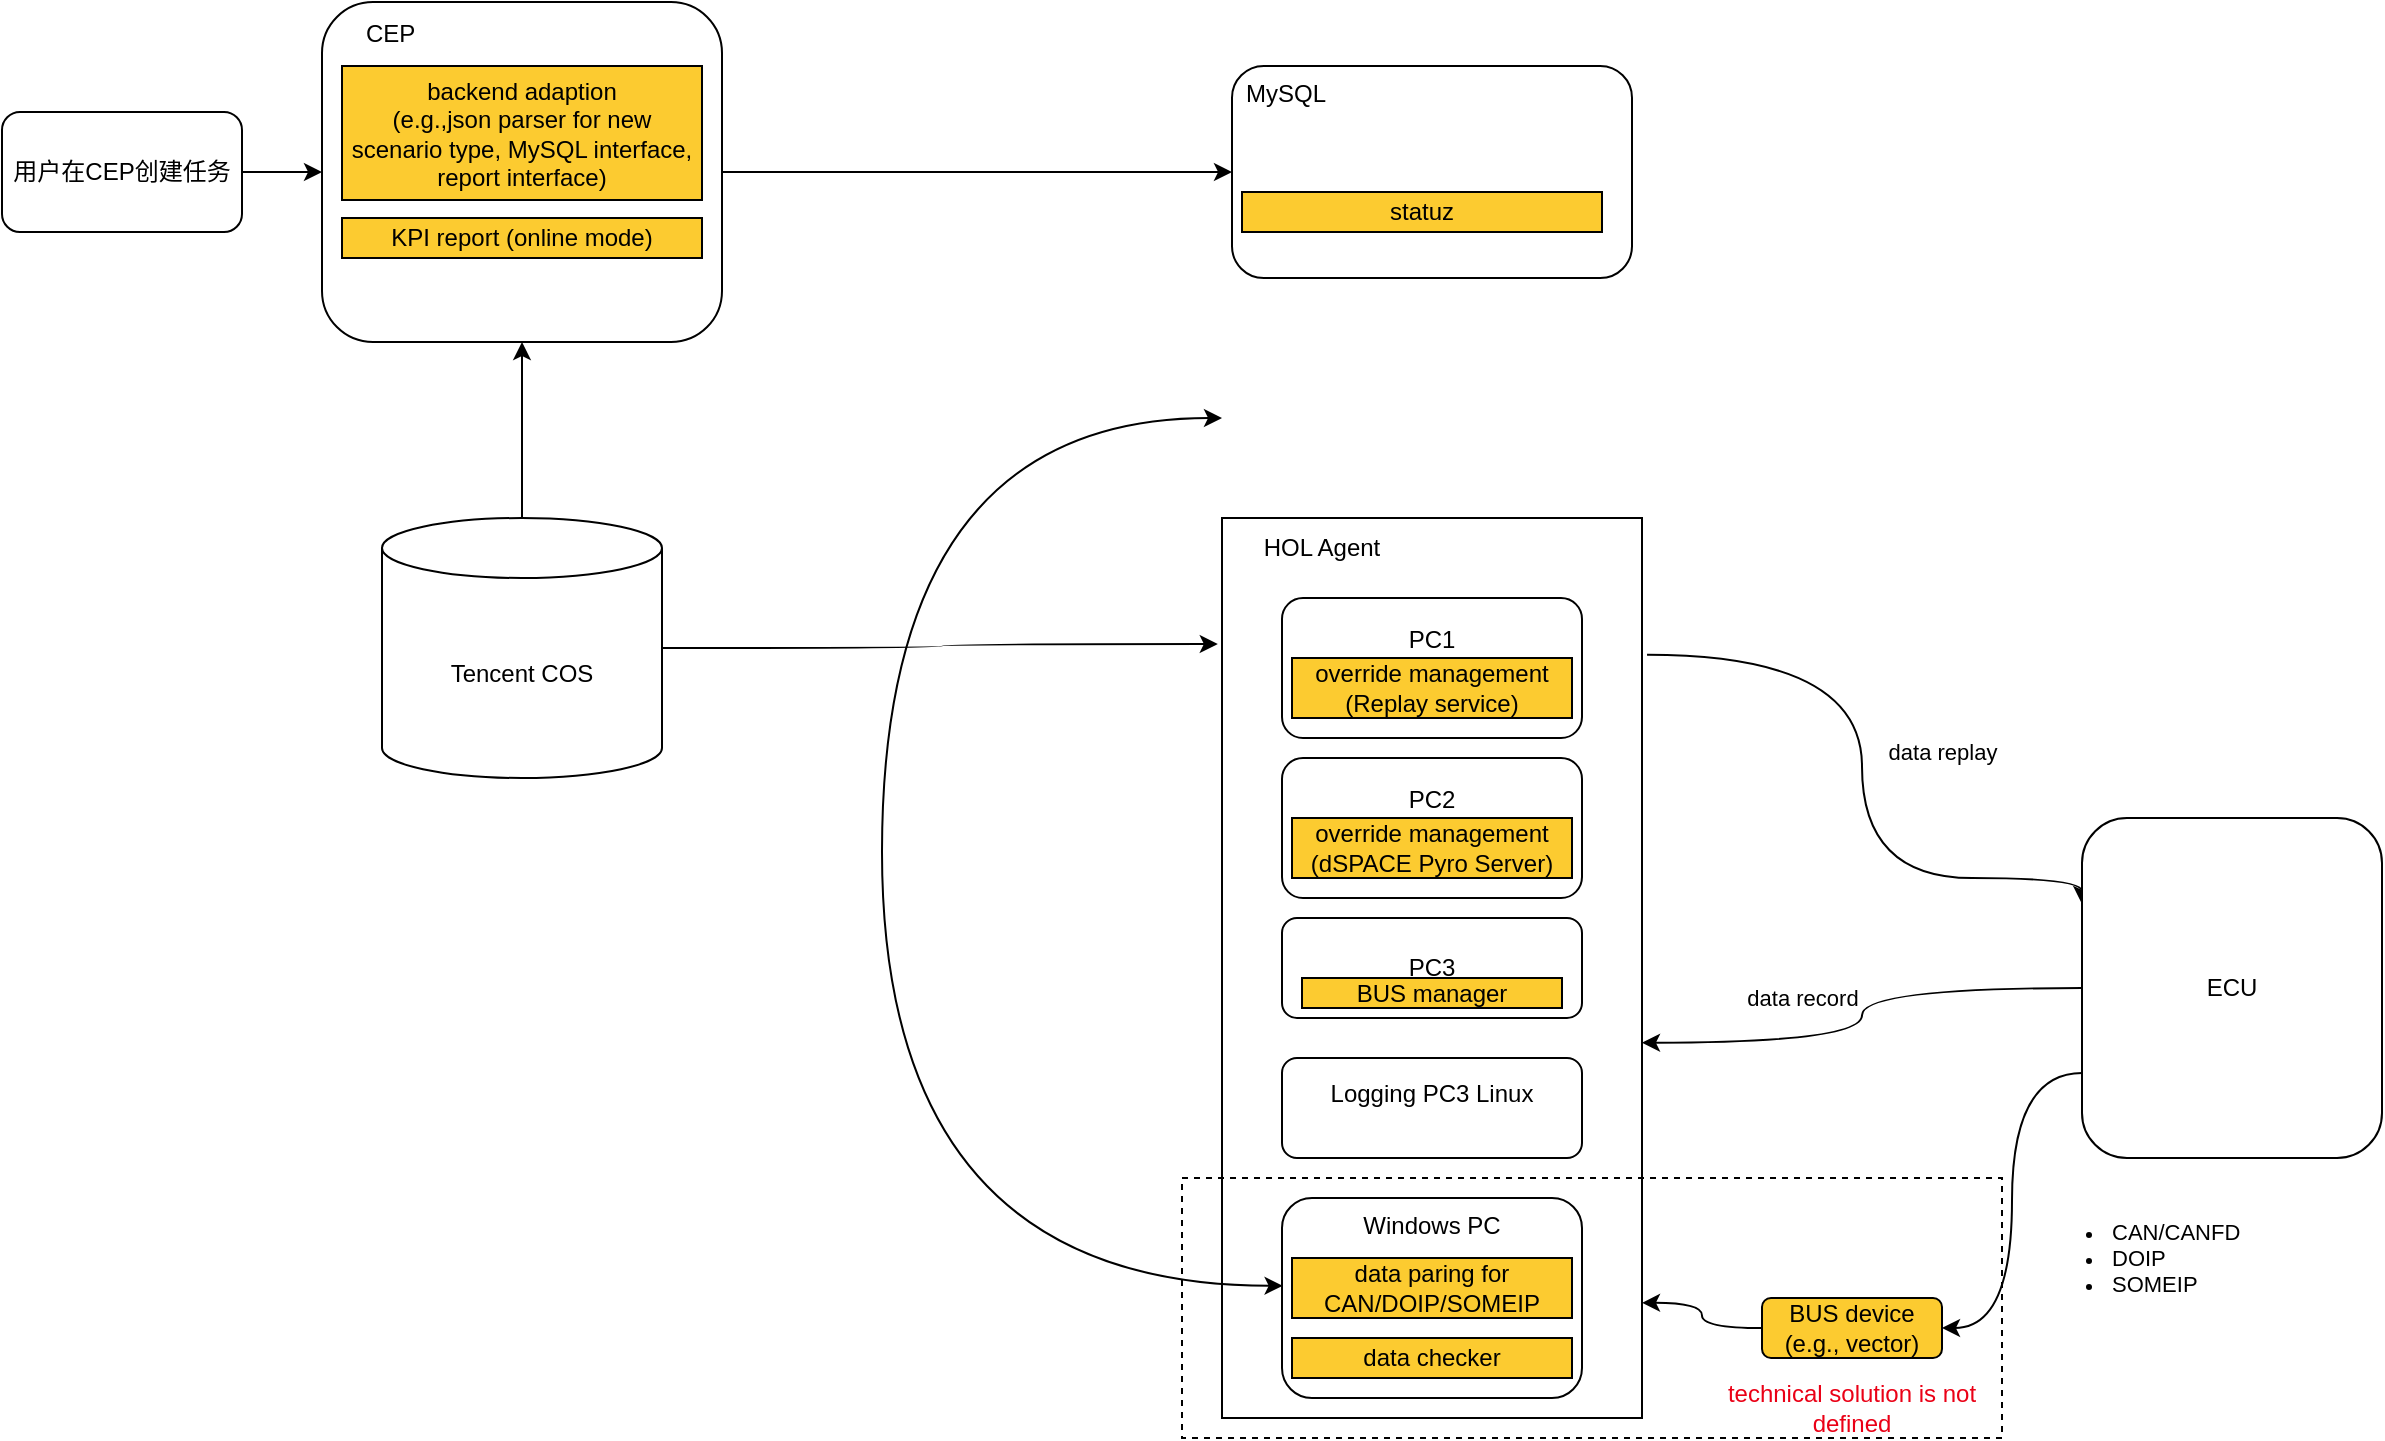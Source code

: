 <mxfile version="21.7.5" type="github">
  <diagram name="Page-1" id="edf60f1a-56cd-e834-aa8a-f176f3a09ee4">
    <mxGraphModel dx="2931" dy="1626" grid="1" gridSize="10" guides="1" tooltips="1" connect="1" arrows="1" fold="1" page="1" pageScale="1" pageWidth="1100" pageHeight="850" background="none" math="0" shadow="0">
      <root>
        <mxCell id="0" />
        <mxCell id="1" parent="0" />
        <mxCell id="ZtFsmp1vTyqF3PQUhrU2-2" value="&lt;div align=&quot;left&quot;&gt;&lt;ul&gt;&lt;li&gt;CAN/CANFD&lt;/li&gt;&lt;li&gt;DOIP&lt;/li&gt;&lt;li&gt;SOMEIP&lt;/li&gt;&lt;/ul&gt;&lt;/div&gt;" style="edgeLabel;html=1;align=left;verticalAlign=middle;resizable=0;points=[];" vertex="1" connectable="0" parent="1">
          <mxGeometry x="710" y="537.997" as="geometry">
            <mxPoint x="-117" as="offset" />
          </mxGeometry>
        </mxCell>
        <mxCell id="ZtFsmp1vTyqF3PQUhrU2-3" style="edgeStyle=orthogonalEdgeStyle;orthogonalLoop=1;jettySize=auto;html=1;exitX=1.012;exitY=0.152;exitDx=0;exitDy=0;exitPerimeter=0;curved=1;" edge="1" parent="1" source="ZtFsmp1vTyqF3PQUhrU2-5">
          <mxGeometry relative="1" as="geometry">
            <mxPoint x="620" y="361" as="targetPoint" />
            <Array as="points">
              <mxPoint x="510" y="236" />
              <mxPoint x="510" y="348" />
              <mxPoint x="620" y="348" />
            </Array>
          </mxGeometry>
        </mxCell>
        <mxCell id="ZtFsmp1vTyqF3PQUhrU2-4" value="data replay" style="edgeLabel;html=1;align=center;verticalAlign=middle;resizable=0;points=[];" vertex="1" connectable="0" parent="ZtFsmp1vTyqF3PQUhrU2-3">
          <mxGeometry x="-0.324" y="2" relative="1" as="geometry">
            <mxPoint x="38" y="40" as="offset" />
          </mxGeometry>
        </mxCell>
        <mxCell id="ZtFsmp1vTyqF3PQUhrU2-5" value="" style="rounded=0;whiteSpace=wrap;html=1;" vertex="1" parent="1">
          <mxGeometry x="190" y="168" width="210" height="450" as="geometry" />
        </mxCell>
        <mxCell id="ZtFsmp1vTyqF3PQUhrU2-6" style="edgeStyle=orthogonalEdgeStyle;rounded=0;orthogonalLoop=1;jettySize=auto;html=1;entryX=0.5;entryY=1;entryDx=0;entryDy=0;" edge="1" parent="1" source="ZtFsmp1vTyqF3PQUhrU2-8" target="ZtFsmp1vTyqF3PQUhrU2-55">
          <mxGeometry relative="1" as="geometry">
            <mxPoint x="-180" y="80" as="targetPoint" />
          </mxGeometry>
        </mxCell>
        <mxCell id="ZtFsmp1vTyqF3PQUhrU2-7" style="edgeStyle=orthogonalEdgeStyle;curved=1;orthogonalLoop=1;jettySize=auto;html=1;entryX=-0.01;entryY=0.14;entryDx=0;entryDy=0;entryPerimeter=0;" edge="1" parent="1" source="ZtFsmp1vTyqF3PQUhrU2-8" target="ZtFsmp1vTyqF3PQUhrU2-5">
          <mxGeometry relative="1" as="geometry">
            <mxPoint x="190" y="228" as="targetPoint" />
          </mxGeometry>
        </mxCell>
        <mxCell id="ZtFsmp1vTyqF3PQUhrU2-8" value="Tencent COS" style="shape=cylinder3;whiteSpace=wrap;html=1;boundedLbl=1;backgroundOutline=1;size=15;" vertex="1" parent="1">
          <mxGeometry x="-230" y="168" width="140" height="130" as="geometry" />
        </mxCell>
        <mxCell id="ZtFsmp1vTyqF3PQUhrU2-9" style="edgeStyle=orthogonalEdgeStyle;rounded=0;orthogonalLoop=1;jettySize=auto;html=1;entryX=0;entryY=0.5;entryDx=0;entryDy=0;exitX=1;exitY=0.5;exitDx=0;exitDy=0;" edge="1" parent="1" source="ZtFsmp1vTyqF3PQUhrU2-55" target="ZtFsmp1vTyqF3PQUhrU2-25">
          <mxGeometry relative="1" as="geometry">
            <mxPoint x="-80" y="-37" as="sourcePoint" />
            <mxPoint x="30" y="-36.5" as="targetPoint" />
          </mxGeometry>
        </mxCell>
        <mxCell id="ZtFsmp1vTyqF3PQUhrU2-15" value="&lt;div&gt;PC1&lt;/div&gt;&lt;div&gt;&lt;br&gt;&lt;/div&gt;&lt;div&gt;f&lt;br&gt;&lt;/div&gt;" style="rounded=1;whiteSpace=wrap;html=1;" vertex="1" parent="1">
          <mxGeometry x="220" y="208" width="150" height="70" as="geometry" />
        </mxCell>
        <mxCell id="ZtFsmp1vTyqF3PQUhrU2-16" value="&lt;div&gt;PC3&lt;/div&gt;" style="rounded=1;whiteSpace=wrap;html=1;" vertex="1" parent="1">
          <mxGeometry x="220" y="368" width="150" height="50" as="geometry" />
        </mxCell>
        <mxCell id="ZtFsmp1vTyqF3PQUhrU2-18" value="&lt;div&gt;&lt;br&gt;&lt;/div&gt;&lt;div&gt;&lt;br&gt;&lt;/div&gt;&lt;div&gt;&lt;br&gt;&lt;/div&gt;&lt;div&gt;Logging PC3 Linux&lt;/div&gt;&lt;div&gt;&lt;br&gt;&lt;/div&gt;&lt;div&gt;&lt;br&gt;&lt;/div&gt;&lt;div&gt;&lt;br&gt;&lt;/div&gt;&lt;div&gt;&lt;br&gt;&lt;/div&gt;" style="rounded=1;whiteSpace=wrap;html=1;" vertex="1" parent="1">
          <mxGeometry x="220" y="438" width="150" height="50" as="geometry" />
        </mxCell>
        <mxCell id="ZtFsmp1vTyqF3PQUhrU2-19" value="HOL Agent" style="text;html=1;strokeColor=none;fillColor=none;align=center;verticalAlign=middle;whiteSpace=wrap;rounded=0;" vertex="1" parent="1">
          <mxGeometry x="190" y="168" width="100" height="30" as="geometry" />
        </mxCell>
        <mxCell id="ZtFsmp1vTyqF3PQUhrU2-20" style="edgeStyle=orthogonalEdgeStyle;curved=1;orthogonalLoop=1;jettySize=auto;html=1;entryX=1;entryY=0.583;entryDx=0;entryDy=0;entryPerimeter=0;" edge="1" parent="1" source="ZtFsmp1vTyqF3PQUhrU2-22" target="ZtFsmp1vTyqF3PQUhrU2-5">
          <mxGeometry relative="1" as="geometry" />
        </mxCell>
        <mxCell id="ZtFsmp1vTyqF3PQUhrU2-21" style="edgeStyle=orthogonalEdgeStyle;curved=1;orthogonalLoop=1;jettySize=auto;html=1;exitX=0;exitY=0.75;exitDx=0;exitDy=0;entryX=1;entryY=0.5;entryDx=0;entryDy=0;" edge="1" parent="1" source="ZtFsmp1vTyqF3PQUhrU2-22" target="ZtFsmp1vTyqF3PQUhrU2-41">
          <mxGeometry relative="1" as="geometry">
            <mxPoint x="590" y="558" as="targetPoint" />
          </mxGeometry>
        </mxCell>
        <mxCell id="ZtFsmp1vTyqF3PQUhrU2-22" value="ECU" style="rounded=1;whiteSpace=wrap;html=1;" vertex="1" parent="1">
          <mxGeometry x="620" y="318" width="150" height="170" as="geometry" />
        </mxCell>
        <mxCell id="ZtFsmp1vTyqF3PQUhrU2-25" value="" style="rounded=1;whiteSpace=wrap;html=1;" vertex="1" parent="1">
          <mxGeometry x="195" y="-58" width="200" height="106" as="geometry" />
        </mxCell>
        <mxCell id="ZtFsmp1vTyqF3PQUhrU2-37" value="statuz" style="rounded=0;whiteSpace=wrap;html=1;fillColor=#FCCB30;" vertex="1" parent="1">
          <mxGeometry x="200" y="5" width="180" height="20" as="geometry" />
        </mxCell>
        <mxCell id="ZtFsmp1vTyqF3PQUhrU2-38" value="MySQL" style="text;whiteSpace=wrap;html=1;" vertex="1" parent="1">
          <mxGeometry x="200" y="-58" width="90" height="30" as="geometry" />
        </mxCell>
        <mxCell id="ZtFsmp1vTyqF3PQUhrU2-39" value="data record" style="edgeLabel;html=1;align=center;verticalAlign=middle;resizable=0;points=[];" vertex="1" connectable="0" parent="1">
          <mxGeometry x="480" y="407.997" as="geometry" />
        </mxCell>
        <mxCell id="ZtFsmp1vTyqF3PQUhrU2-40" style="edgeStyle=orthogonalEdgeStyle;curved=1;orthogonalLoop=1;jettySize=auto;html=1;entryX=1;entryY=0.872;entryDx=0;entryDy=0;entryPerimeter=0;" edge="1" parent="1" source="ZtFsmp1vTyqF3PQUhrU2-41" target="ZtFsmp1vTyqF3PQUhrU2-5">
          <mxGeometry relative="1" as="geometry" />
        </mxCell>
        <mxCell id="ZtFsmp1vTyqF3PQUhrU2-41" value="BUS device (e.g., vector)" style="rounded=1;whiteSpace=wrap;html=1;fillColor=#FCCB30;" vertex="1" parent="1">
          <mxGeometry x="460" y="558" width="90" height="30" as="geometry" />
        </mxCell>
        <mxCell id="ZtFsmp1vTyqF3PQUhrU2-42" value="&lt;div&gt;Windows PC&lt;br&gt;&lt;/div&gt;&lt;div&gt;&lt;br&gt;&lt;/div&gt;&lt;div&gt;&lt;br&gt;&lt;/div&gt;&lt;div&gt;&lt;br&gt;&lt;/div&gt;&lt;div&gt;&lt;br&gt;&lt;/div&gt;&lt;div&gt;&lt;br&gt;&lt;/div&gt;" style="rounded=1;whiteSpace=wrap;html=1;" vertex="1" parent="1">
          <mxGeometry x="220" y="508" width="150" height="100" as="geometry" />
        </mxCell>
        <mxCell id="ZtFsmp1vTyqF3PQUhrU2-43" style="edgeStyle=orthogonalEdgeStyle;curved=1;orthogonalLoop=1;jettySize=auto;html=1;exitX=0.002;exitY=0.439;exitDx=0;exitDy=0;exitPerimeter=0;strokeColor=default;startArrow=classic;startFill=1;" edge="1" parent="1" source="ZtFsmp1vTyqF3PQUhrU2-42">
          <mxGeometry relative="1" as="geometry">
            <Array as="points">
              <mxPoint x="20" y="552" />
              <mxPoint x="20" y="118" />
            </Array>
            <mxPoint x="190" y="118" as="targetPoint" />
          </mxGeometry>
        </mxCell>
        <mxCell id="ZtFsmp1vTyqF3PQUhrU2-44" value="data paring for CAN/DOIP/SOMEIP" style="rounded=0;whiteSpace=wrap;html=1;fillColor=#FCCB30;" vertex="1" parent="1">
          <mxGeometry x="225" y="538" width="140" height="30" as="geometry" />
        </mxCell>
        <mxCell id="ZtFsmp1vTyqF3PQUhrU2-45" value="data checker" style="rounded=0;whiteSpace=wrap;html=1;fillColor=#FCCB30;" vertex="1" parent="1">
          <mxGeometry x="225" y="578" width="140" height="20" as="geometry" />
        </mxCell>
        <mxCell id="ZtFsmp1vTyqF3PQUhrU2-46" value="override management (Replay service)" style="rounded=0;whiteSpace=wrap;html=1;fillColor=#FCCB30;" vertex="1" parent="1">
          <mxGeometry x="225" y="238" width="140" height="30" as="geometry" />
        </mxCell>
        <mxCell id="ZtFsmp1vTyqF3PQUhrU2-47" value="&lt;div&gt;PC2&lt;/div&gt;&lt;div&gt;&lt;br&gt;&lt;/div&gt;&lt;div&gt;f&lt;/div&gt;" style="rounded=1;whiteSpace=wrap;html=1;" vertex="1" parent="1">
          <mxGeometry x="220" y="288" width="150" height="70" as="geometry" />
        </mxCell>
        <mxCell id="ZtFsmp1vTyqF3PQUhrU2-48" value="override management (dSPACE Pyro Server)" style="rounded=0;whiteSpace=wrap;html=1;fillColor=#FCCB30;" vertex="1" parent="1">
          <mxGeometry x="225" y="318" width="140" height="30" as="geometry" />
        </mxCell>
        <mxCell id="ZtFsmp1vTyqF3PQUhrU2-49" value="BUS manager" style="rounded=0;whiteSpace=wrap;html=1;fillColor=#FCCB30;" vertex="1" parent="1">
          <mxGeometry x="230" y="398" width="130" height="15" as="geometry" />
        </mxCell>
        <mxCell id="ZtFsmp1vTyqF3PQUhrU2-51" value="" style="rounded=0;whiteSpace=wrap;html=1;dashed=1;fillStyle=zigzag-line;glass=0;fillColor=none;" vertex="1" parent="1">
          <mxGeometry x="170" y="498" width="410" height="130" as="geometry" />
        </mxCell>
        <mxCell id="ZtFsmp1vTyqF3PQUhrU2-52" value="&lt;font color=&quot;#EA0016&quot;&gt;technical solution is not defined&lt;/font&gt;" style="text;html=1;strokeColor=none;fillColor=none;align=center;verticalAlign=middle;whiteSpace=wrap;rounded=0;" vertex="1" parent="1">
          <mxGeometry x="430" y="598" width="150" height="30" as="geometry" />
        </mxCell>
        <mxCell id="ZtFsmp1vTyqF3PQUhrU2-61" style="edgeStyle=orthogonalEdgeStyle;rounded=0;orthogonalLoop=1;jettySize=auto;html=1;entryX=0;entryY=0.5;entryDx=0;entryDy=0;" edge="1" parent="1" source="ZtFsmp1vTyqF3PQUhrU2-54" target="ZtFsmp1vTyqF3PQUhrU2-55">
          <mxGeometry relative="1" as="geometry" />
        </mxCell>
        <mxCell id="ZtFsmp1vTyqF3PQUhrU2-54" value="用户在CEP创建任务" style="rounded=1;whiteSpace=wrap;html=1;" vertex="1" parent="1">
          <mxGeometry x="-420" y="-35" width="120" height="60" as="geometry" />
        </mxCell>
        <mxCell id="ZtFsmp1vTyqF3PQUhrU2-55" value="" style="rounded=1;whiteSpace=wrap;html=1;" vertex="1" parent="1">
          <mxGeometry x="-260" y="-90" width="200" height="170" as="geometry" />
        </mxCell>
        <mxCell id="ZtFsmp1vTyqF3PQUhrU2-56" value="KPI report (online mode)" style="rounded=0;whiteSpace=wrap;html=1;fillColor=#FCCB30;" vertex="1" parent="1">
          <mxGeometry x="-250" y="18" width="180" height="20" as="geometry" />
        </mxCell>
        <mxCell id="ZtFsmp1vTyqF3PQUhrU2-57" value="CEP" style="text;whiteSpace=wrap;html=1;" vertex="1" parent="1">
          <mxGeometry x="-240" y="-88" width="90" height="30" as="geometry" />
        </mxCell>
        <mxCell id="ZtFsmp1vTyqF3PQUhrU2-58" value="&lt;div&gt;backend adaption&lt;/div&gt;&lt;div&gt;(e.g.,json parser for new scenario type, MySQL interface, report interface)&lt;br&gt;&lt;/div&gt;" style="rounded=0;whiteSpace=wrap;html=1;fillColor=#FCCB30;" vertex="1" parent="1">
          <mxGeometry x="-250" y="-58" width="180" height="67" as="geometry" />
        </mxCell>
      </root>
    </mxGraphModel>
  </diagram>
</mxfile>
